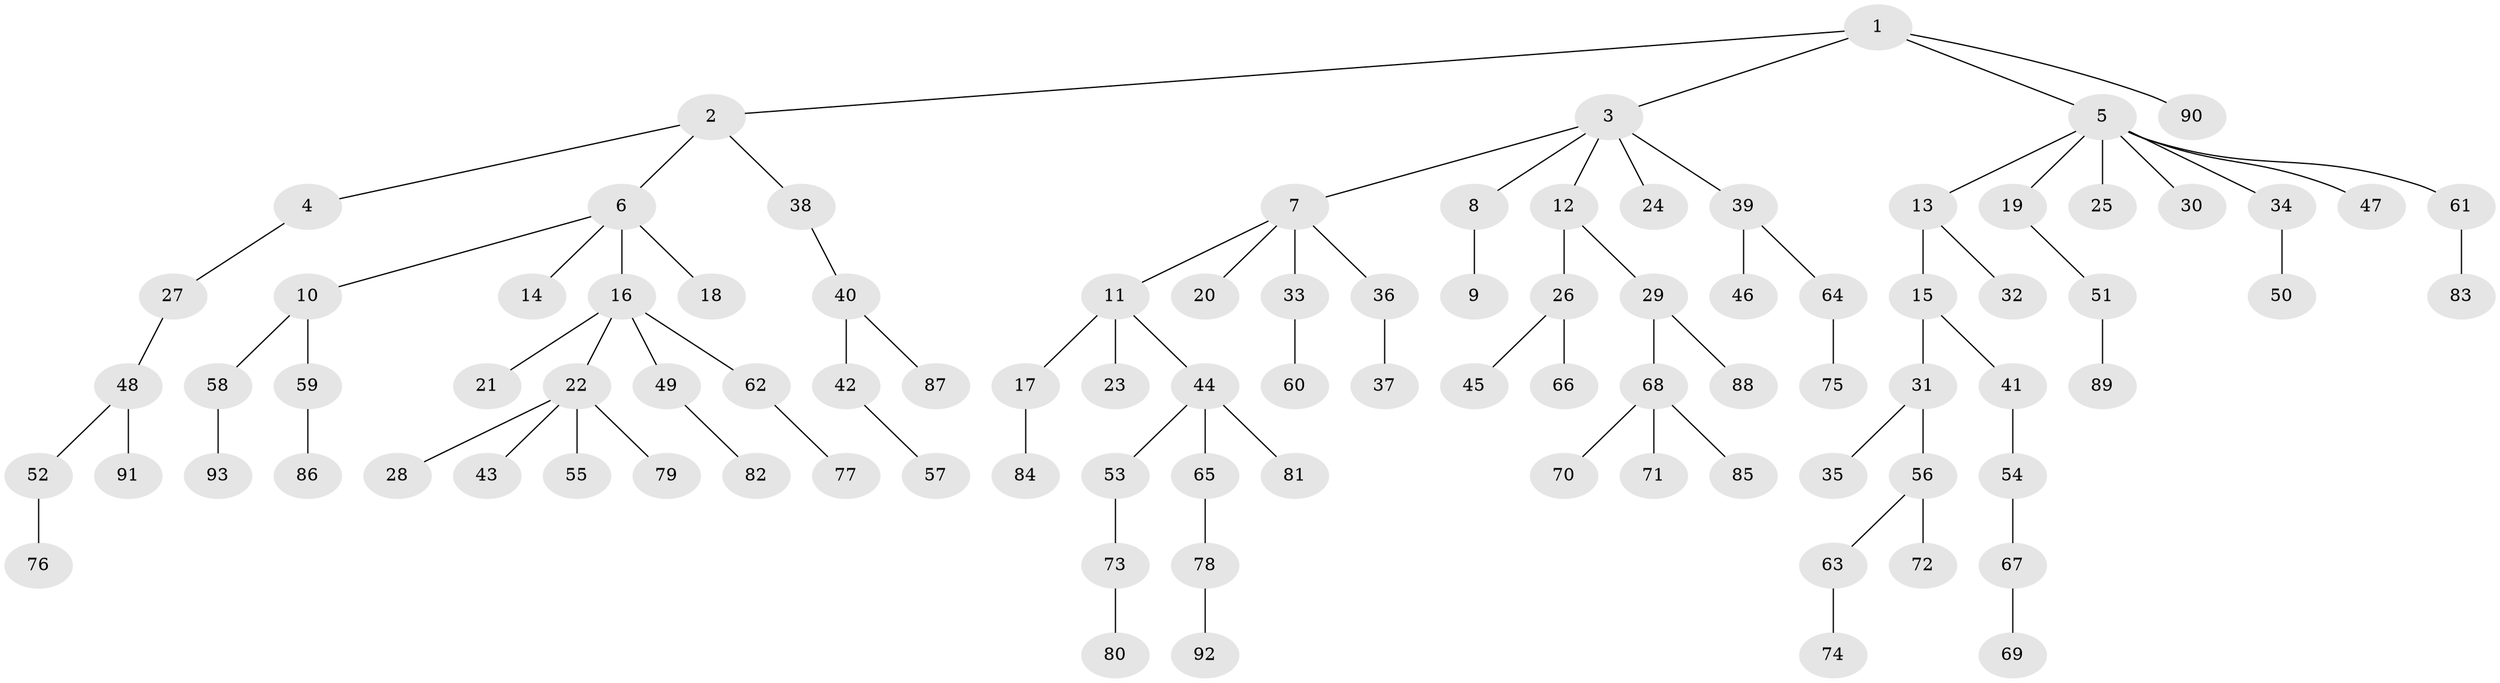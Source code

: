 // coarse degree distribution, {4: 0.09090909090909091, 2: 0.30303030303030304, 3: 0.12121212121212122, 1: 0.45454545454545453, 5: 0.015151515151515152, 7: 0.015151515151515152}
// Generated by graph-tools (version 1.1) at 2025/37/03/04/25 23:37:26]
// undirected, 93 vertices, 92 edges
graph export_dot {
  node [color=gray90,style=filled];
  1;
  2;
  3;
  4;
  5;
  6;
  7;
  8;
  9;
  10;
  11;
  12;
  13;
  14;
  15;
  16;
  17;
  18;
  19;
  20;
  21;
  22;
  23;
  24;
  25;
  26;
  27;
  28;
  29;
  30;
  31;
  32;
  33;
  34;
  35;
  36;
  37;
  38;
  39;
  40;
  41;
  42;
  43;
  44;
  45;
  46;
  47;
  48;
  49;
  50;
  51;
  52;
  53;
  54;
  55;
  56;
  57;
  58;
  59;
  60;
  61;
  62;
  63;
  64;
  65;
  66;
  67;
  68;
  69;
  70;
  71;
  72;
  73;
  74;
  75;
  76;
  77;
  78;
  79;
  80;
  81;
  82;
  83;
  84;
  85;
  86;
  87;
  88;
  89;
  90;
  91;
  92;
  93;
  1 -- 2;
  1 -- 3;
  1 -- 5;
  1 -- 90;
  2 -- 4;
  2 -- 6;
  2 -- 38;
  3 -- 7;
  3 -- 8;
  3 -- 12;
  3 -- 24;
  3 -- 39;
  4 -- 27;
  5 -- 13;
  5 -- 19;
  5 -- 25;
  5 -- 30;
  5 -- 34;
  5 -- 47;
  5 -- 61;
  6 -- 10;
  6 -- 14;
  6 -- 16;
  6 -- 18;
  7 -- 11;
  7 -- 20;
  7 -- 33;
  7 -- 36;
  8 -- 9;
  10 -- 58;
  10 -- 59;
  11 -- 17;
  11 -- 23;
  11 -- 44;
  12 -- 26;
  12 -- 29;
  13 -- 15;
  13 -- 32;
  15 -- 31;
  15 -- 41;
  16 -- 21;
  16 -- 22;
  16 -- 49;
  16 -- 62;
  17 -- 84;
  19 -- 51;
  22 -- 28;
  22 -- 43;
  22 -- 55;
  22 -- 79;
  26 -- 45;
  26 -- 66;
  27 -- 48;
  29 -- 68;
  29 -- 88;
  31 -- 35;
  31 -- 56;
  33 -- 60;
  34 -- 50;
  36 -- 37;
  38 -- 40;
  39 -- 46;
  39 -- 64;
  40 -- 42;
  40 -- 87;
  41 -- 54;
  42 -- 57;
  44 -- 53;
  44 -- 65;
  44 -- 81;
  48 -- 52;
  48 -- 91;
  49 -- 82;
  51 -- 89;
  52 -- 76;
  53 -- 73;
  54 -- 67;
  56 -- 63;
  56 -- 72;
  58 -- 93;
  59 -- 86;
  61 -- 83;
  62 -- 77;
  63 -- 74;
  64 -- 75;
  65 -- 78;
  67 -- 69;
  68 -- 70;
  68 -- 71;
  68 -- 85;
  73 -- 80;
  78 -- 92;
}
